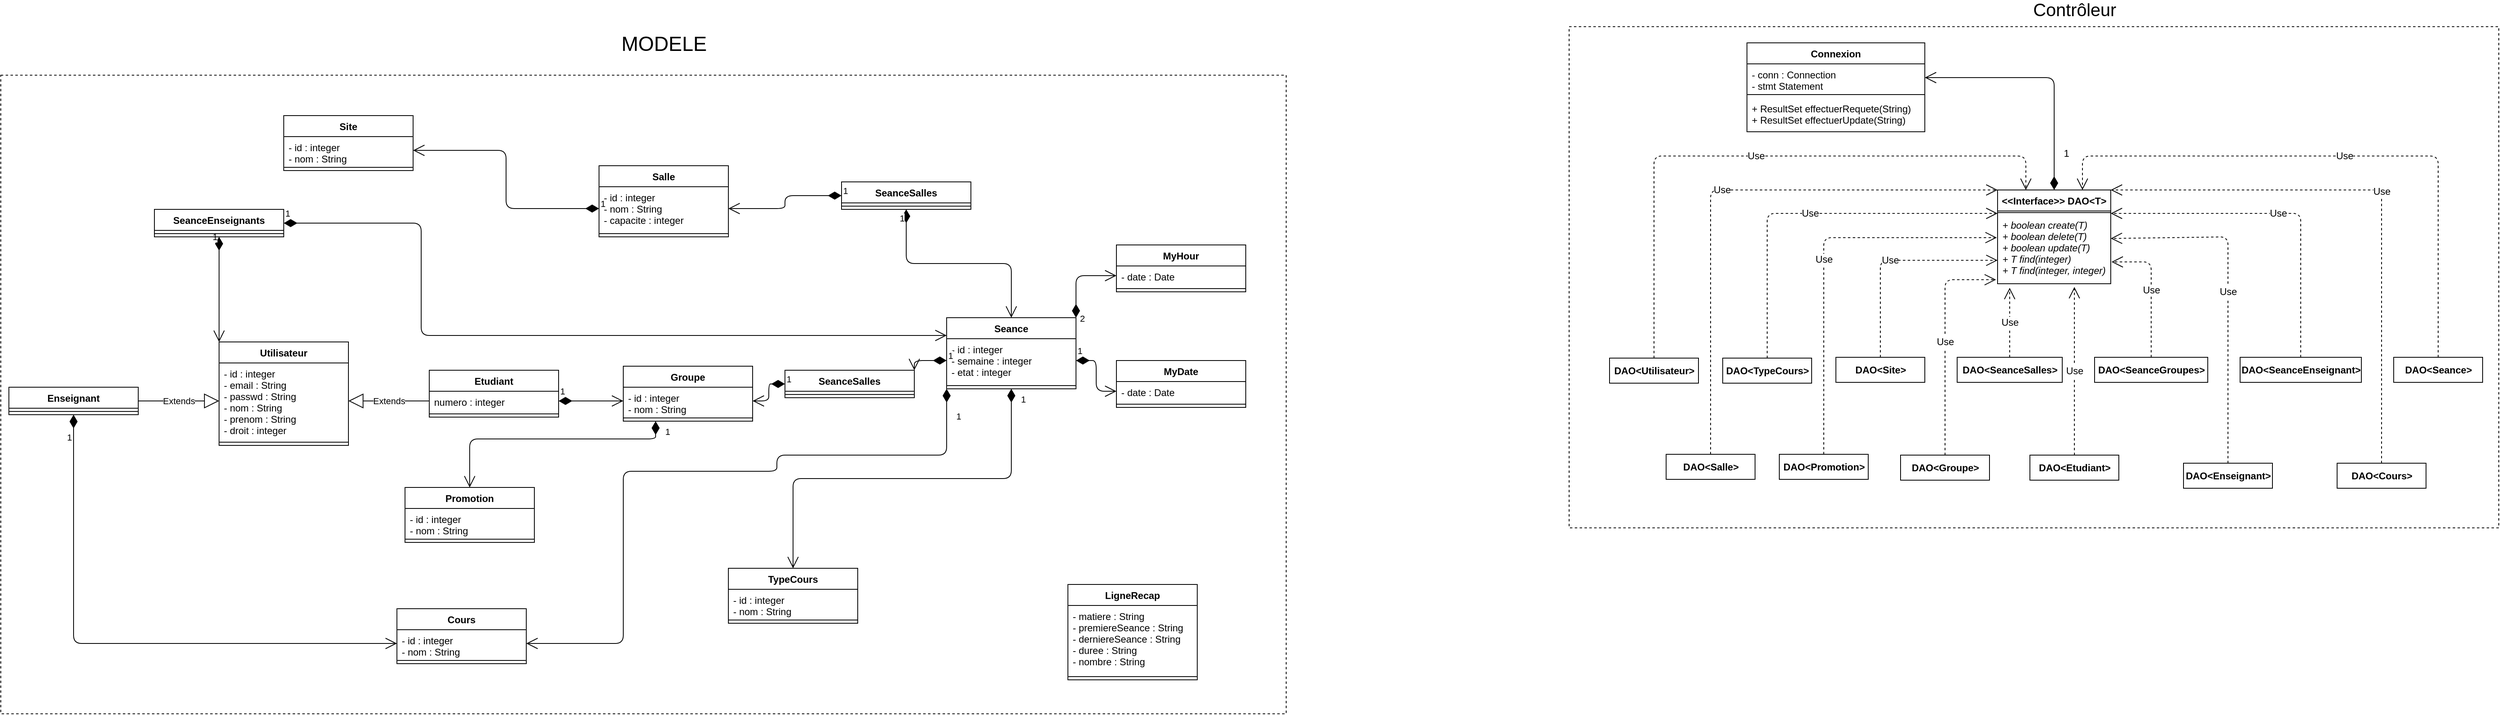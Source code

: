 <mxfile version="13.1.14" type="device"><diagram id="RpJhyTSU9bcfaauZDEeu" name="Page-1"><mxGraphModel dx="4740" dy="2553" grid="1" gridSize="10" guides="1" tooltips="1" connect="1" arrows="1" fold="1" page="1" pageScale="1" pageWidth="1000" pageHeight="600" math="0" shadow="0"><root><mxCell id="0"/><mxCell id="1" parent="0"/><mxCell id="CM2vhjapzlN3yuGXuKBy-116" value="" style="rounded=0;whiteSpace=wrap;html=1;fillColor=none;fontSize=12;dashed=1;" vertex="1" parent="1"><mxGeometry x="1960" y="40" width="1150" height="620" as="geometry"/></mxCell><mxCell id="CM2vhjapzlN3yuGXuKBy-67" value="" style="whiteSpace=wrap;html=1;dashed=1;fillColor=none;" vertex="1" parent="1"><mxGeometry x="20" y="100" width="1590" height="790" as="geometry"/></mxCell><mxCell id="CM2vhjapzlN3yuGXuKBy-10" value="1" style="endArrow=open;html=1;endSize=12;startArrow=diamondThin;startSize=14;startFill=1;edgeStyle=orthogonalEdgeStyle;align=left;verticalAlign=bottom;entryX=0;entryY=0.5;entryDx=0;entryDy=0;exitX=0.5;exitY=1;exitDx=0;exitDy=0;" edge="1" parent="1" source="CM2vhjapzlN3yuGXuKBy-6" target="CM2vhjapzlN3yuGXuKBy-2"><mxGeometry x="-0.892" y="-10" relative="1" as="geometry"><mxPoint x="370" y="310" as="sourcePoint"/><mxPoint x="190" y="370" as="targetPoint"/><Array as="points"><mxPoint x="110" y="803"/></Array><mxPoint as="offset"/></mxGeometry></mxCell><mxCell id="CM2vhjapzlN3yuGXuKBy-21" value="1" style="endArrow=open;html=1;endSize=12;startArrow=diamondThin;startSize=14;startFill=1;edgeStyle=orthogonalEdgeStyle;align=left;verticalAlign=bottom;exitX=0.25;exitY=1;exitDx=0;exitDy=0;entryX=0.5;entryY=0;entryDx=0;entryDy=0;" edge="1" parent="1" source="CM2vhjapzlN3yuGXuKBy-14" target="CM2vhjapzlN3yuGXuKBy-17"><mxGeometry x="-0.859" y="10" relative="1" as="geometry"><mxPoint x="740" y="330" as="sourcePoint"/><mxPoint x="650" y="330" as="targetPoint"/><Array as="points"><mxPoint x="830" y="550"/><mxPoint x="600" y="550"/></Array><mxPoint x="10" y="-10" as="offset"/></mxGeometry></mxCell><mxCell id="CM2vhjapzlN3yuGXuKBy-25" value="Extends" style="endArrow=block;endSize=16;endFill=0;html=1;exitX=1;exitY=0.5;exitDx=0;exitDy=0;entryX=0;entryY=0.5;entryDx=0;entryDy=0;" edge="1" parent="1" source="CM2vhjapzlN3yuGXuKBy-6" target="CM2vhjapzlN3yuGXuKBy-23"><mxGeometry width="160" relative="1" as="geometry"><mxPoint x="190" y="340" as="sourcePoint"/><mxPoint x="350" y="340" as="targetPoint"/><Array as="points"/></mxGeometry></mxCell><mxCell id="CM2vhjapzlN3yuGXuKBy-26" value="Extends" style="endArrow=block;endSize=16;endFill=0;html=1;entryX=1;entryY=0.5;entryDx=0;entryDy=0;exitX=0;exitY=0.5;exitDx=0;exitDy=0;" edge="1" parent="1" source="CM2vhjapzlN3yuGXuKBy-12" target="CM2vhjapzlN3yuGXuKBy-23"><mxGeometry width="160" relative="1" as="geometry"><mxPoint x="380" y="140" as="sourcePoint"/><mxPoint x="540" y="140" as="targetPoint"/><Array as="points"><mxPoint x="490" y="503"/></Array></mxGeometry></mxCell><mxCell id="CM2vhjapzlN3yuGXuKBy-36" value="1" style="endArrow=open;html=1;endSize=12;startArrow=diamondThin;startSize=14;startFill=1;edgeStyle=orthogonalEdgeStyle;align=left;verticalAlign=bottom;exitX=0;exitY=0.5;exitDx=0;exitDy=0;entryX=1;entryY=0.5;entryDx=0;entryDy=0;" edge="1" parent="1" source="CM2vhjapzlN3yuGXuKBy-34" target="CM2vhjapzlN3yuGXuKBy-31"><mxGeometry x="-1" y="3" relative="1" as="geometry"><mxPoint x="860" y="700" as="sourcePoint"/><mxPoint x="1020" y="700" as="targetPoint"/></mxGeometry></mxCell><mxCell id="CM2vhjapzlN3yuGXuKBy-22" value="Utilisateur" style="swimlane;fontStyle=1;align=center;verticalAlign=top;childLayout=stackLayout;horizontal=1;startSize=26;horizontalStack=0;resizeParent=1;resizeParentMax=0;resizeLast=0;collapsible=1;marginBottom=0;" vertex="1" parent="1"><mxGeometry x="290" y="430" width="160" height="128" as="geometry"/></mxCell><mxCell id="CM2vhjapzlN3yuGXuKBy-23" value="- id : integer&#10;- email : String&#10;- passwd : String&#10;- nom : String&#10;- prenom : String&#10;- droit : integer" style="text;strokeColor=none;fillColor=none;align=left;verticalAlign=top;spacingLeft=4;spacingRight=4;overflow=hidden;rotatable=0;points=[[0,0.5],[1,0.5]];portConstraint=eastwest;" vertex="1" parent="CM2vhjapzlN3yuGXuKBy-22"><mxGeometry y="26" width="160" height="94" as="geometry"/></mxCell><mxCell id="CM2vhjapzlN3yuGXuKBy-24" value="" style="line;strokeWidth=1;fillColor=none;align=left;verticalAlign=middle;spacingTop=-1;spacingLeft=3;spacingRight=3;rotatable=0;labelPosition=right;points=[];portConstraint=eastwest;" vertex="1" parent="CM2vhjapzlN3yuGXuKBy-22"><mxGeometry y="120" width="160" height="8" as="geometry"/></mxCell><mxCell id="CM2vhjapzlN3yuGXuKBy-11" value="Etudiant" style="swimlane;fontStyle=1;align=center;verticalAlign=top;childLayout=stackLayout;horizontal=1;startSize=26;horizontalStack=0;resizeParent=1;resizeParentMax=0;resizeLast=0;collapsible=1;marginBottom=0;" vertex="1" parent="1"><mxGeometry x="550" y="465" width="160" height="58" as="geometry"/></mxCell><mxCell id="CM2vhjapzlN3yuGXuKBy-12" value="numero : integer" style="text;strokeColor=none;fillColor=none;align=left;verticalAlign=top;spacingLeft=4;spacingRight=4;overflow=hidden;rotatable=0;points=[[0,0.5],[1,0.5]];portConstraint=eastwest;" vertex="1" parent="CM2vhjapzlN3yuGXuKBy-11"><mxGeometry y="26" width="160" height="24" as="geometry"/></mxCell><mxCell id="CM2vhjapzlN3yuGXuKBy-13" value="" style="line;strokeWidth=1;fillColor=none;align=left;verticalAlign=middle;spacingTop=-1;spacingLeft=3;spacingRight=3;rotatable=0;labelPosition=right;points=[];portConstraint=eastwest;" vertex="1" parent="CM2vhjapzlN3yuGXuKBy-11"><mxGeometry y="50" width="160" height="8" as="geometry"/></mxCell><mxCell id="CM2vhjapzlN3yuGXuKBy-6" value="Enseignant" style="swimlane;fontStyle=1;align=center;verticalAlign=top;childLayout=stackLayout;horizontal=1;startSize=26;horizontalStack=0;resizeParent=1;resizeParentMax=0;resizeLast=0;collapsible=1;marginBottom=0;" vertex="1" parent="1"><mxGeometry x="30" y="486" width="160" height="34" as="geometry"/></mxCell><mxCell id="CM2vhjapzlN3yuGXuKBy-8" value="" style="line;strokeWidth=1;fillColor=none;align=left;verticalAlign=middle;spacingTop=-1;spacingLeft=3;spacingRight=3;rotatable=0;labelPosition=right;points=[];portConstraint=eastwest;" vertex="1" parent="CM2vhjapzlN3yuGXuKBy-6"><mxGeometry y="26" width="160" height="8" as="geometry"/></mxCell><mxCell id="CM2vhjapzlN3yuGXuKBy-14" value="Groupe" style="swimlane;fontStyle=1;align=center;verticalAlign=top;childLayout=stackLayout;horizontal=1;startSize=26;horizontalStack=0;resizeParent=1;resizeParentMax=0;resizeLast=0;collapsible=1;marginBottom=0;" vertex="1" parent="1"><mxGeometry x="790" y="460" width="160" height="68" as="geometry"/></mxCell><mxCell id="CM2vhjapzlN3yuGXuKBy-15" value="- id : integer&#10;- nom : String" style="text;strokeColor=none;fillColor=none;align=left;verticalAlign=top;spacingLeft=4;spacingRight=4;overflow=hidden;rotatable=0;points=[[0,0.5],[1,0.5]];portConstraint=eastwest;" vertex="1" parent="CM2vhjapzlN3yuGXuKBy-14"><mxGeometry y="26" width="160" height="34" as="geometry"/></mxCell><mxCell id="CM2vhjapzlN3yuGXuKBy-16" value="" style="line;strokeWidth=1;fillColor=none;align=left;verticalAlign=middle;spacingTop=-1;spacingLeft=3;spacingRight=3;rotatable=0;labelPosition=right;points=[];portConstraint=eastwest;" vertex="1" parent="CM2vhjapzlN3yuGXuKBy-14"><mxGeometry y="60" width="160" height="8" as="geometry"/></mxCell><mxCell id="CM2vhjapzlN3yuGXuKBy-17" value="Promotion" style="swimlane;fontStyle=1;align=center;verticalAlign=top;childLayout=stackLayout;horizontal=1;startSize=26;horizontalStack=0;resizeParent=1;resizeParentMax=0;resizeLast=0;collapsible=1;marginBottom=0;" vertex="1" parent="1"><mxGeometry x="520" y="610" width="160" height="68" as="geometry"/></mxCell><mxCell id="CM2vhjapzlN3yuGXuKBy-18" value="- id : integer&#10;- nom : String" style="text;strokeColor=none;fillColor=none;align=left;verticalAlign=top;spacingLeft=4;spacingRight=4;overflow=hidden;rotatable=0;points=[[0,0.5],[1,0.5]];portConstraint=eastwest;" vertex="1" parent="CM2vhjapzlN3yuGXuKBy-17"><mxGeometry y="26" width="160" height="34" as="geometry"/></mxCell><mxCell id="CM2vhjapzlN3yuGXuKBy-19" value="" style="line;strokeWidth=1;fillColor=none;align=left;verticalAlign=middle;spacingTop=-1;spacingLeft=3;spacingRight=3;rotatable=0;labelPosition=right;points=[];portConstraint=eastwest;" vertex="1" parent="CM2vhjapzlN3yuGXuKBy-17"><mxGeometry y="60" width="160" height="8" as="geometry"/></mxCell><mxCell id="CM2vhjapzlN3yuGXuKBy-33" value="Salle" style="swimlane;fontStyle=1;align=center;verticalAlign=top;childLayout=stackLayout;horizontal=1;startSize=26;horizontalStack=0;resizeParent=1;resizeParentMax=0;resizeLast=0;collapsible=1;marginBottom=0;" vertex="1" parent="1"><mxGeometry x="760" y="212" width="160" height="88" as="geometry"/></mxCell><mxCell id="CM2vhjapzlN3yuGXuKBy-34" value="- id : integer&#10;- nom : String&#10;- capacite : integer" style="text;strokeColor=none;fillColor=none;align=left;verticalAlign=top;spacingLeft=4;spacingRight=4;overflow=hidden;rotatable=0;points=[[0,0.5],[1,0.5]];portConstraint=eastwest;" vertex="1" parent="CM2vhjapzlN3yuGXuKBy-33"><mxGeometry y="26" width="160" height="54" as="geometry"/></mxCell><mxCell id="CM2vhjapzlN3yuGXuKBy-35" value="" style="line;strokeWidth=1;fillColor=none;align=left;verticalAlign=middle;spacingTop=-1;spacingLeft=3;spacingRight=3;rotatable=0;labelPosition=right;points=[];portConstraint=eastwest;" vertex="1" parent="CM2vhjapzlN3yuGXuKBy-33"><mxGeometry y="80" width="160" height="8" as="geometry"/></mxCell><mxCell id="CM2vhjapzlN3yuGXuKBy-30" value="Site" style="swimlane;fontStyle=1;align=center;verticalAlign=top;childLayout=stackLayout;horizontal=1;startSize=26;horizontalStack=0;resizeParent=1;resizeParentMax=0;resizeLast=0;collapsible=1;marginBottom=0;" vertex="1" parent="1"><mxGeometry x="370" y="150" width="160" height="68" as="geometry"/></mxCell><mxCell id="CM2vhjapzlN3yuGXuKBy-31" value="- id : integer&#10;- nom : String" style="text;strokeColor=none;fillColor=none;align=left;verticalAlign=top;spacingLeft=4;spacingRight=4;overflow=hidden;rotatable=0;points=[[0,0.5],[1,0.5]];portConstraint=eastwest;" vertex="1" parent="CM2vhjapzlN3yuGXuKBy-30"><mxGeometry y="26" width="160" height="34" as="geometry"/></mxCell><mxCell id="CM2vhjapzlN3yuGXuKBy-32" value="" style="line;strokeWidth=1;fillColor=none;align=left;verticalAlign=middle;spacingTop=-1;spacingLeft=3;spacingRight=3;rotatable=0;labelPosition=right;points=[];portConstraint=eastwest;" vertex="1" parent="CM2vhjapzlN3yuGXuKBy-30"><mxGeometry y="60" width="160" height="8" as="geometry"/></mxCell><mxCell id="CM2vhjapzlN3yuGXuKBy-27" value="TypeCours" style="swimlane;fontStyle=1;align=center;verticalAlign=top;childLayout=stackLayout;horizontal=1;startSize=26;horizontalStack=0;resizeParent=1;resizeParentMax=0;resizeLast=0;collapsible=1;marginBottom=0;" vertex="1" parent="1"><mxGeometry x="920" y="710" width="160" height="68" as="geometry"/></mxCell><mxCell id="CM2vhjapzlN3yuGXuKBy-28" value="- id : integer&#10;- nom : String" style="text;strokeColor=none;fillColor=none;align=left;verticalAlign=top;spacingLeft=4;spacingRight=4;overflow=hidden;rotatable=0;points=[[0,0.5],[1,0.5]];portConstraint=eastwest;" vertex="1" parent="CM2vhjapzlN3yuGXuKBy-27"><mxGeometry y="26" width="160" height="34" as="geometry"/></mxCell><mxCell id="CM2vhjapzlN3yuGXuKBy-29" value="" style="line;strokeWidth=1;fillColor=none;align=left;verticalAlign=middle;spacingTop=-1;spacingLeft=3;spacingRight=3;rotatable=0;labelPosition=right;points=[];portConstraint=eastwest;" vertex="1" parent="CM2vhjapzlN3yuGXuKBy-27"><mxGeometry y="60" width="160" height="8" as="geometry"/></mxCell><mxCell id="CM2vhjapzlN3yuGXuKBy-39" value="1" style="endArrow=open;html=1;endSize=12;startArrow=diamondThin;startSize=14;startFill=1;edgeStyle=orthogonalEdgeStyle;align=left;verticalAlign=bottom;exitX=0.5;exitY=1;exitDx=0;exitDy=0;entryX=0;entryY=0;entryDx=0;entryDy=0;" edge="1" parent="1" source="CM2vhjapzlN3yuGXuKBy-37" target="CM2vhjapzlN3yuGXuKBy-22"><mxGeometry x="-0.846" y="-10" relative="1" as="geometry"><mxPoint x="310" y="340" as="sourcePoint"/><mxPoint x="150" y="340" as="targetPoint"/><mxPoint y="-1" as="offset"/></mxGeometry></mxCell><mxCell id="CM2vhjapzlN3yuGXuKBy-37" value="SeanceEnseignants" style="swimlane;fontStyle=1;align=center;verticalAlign=top;childLayout=stackLayout;horizontal=1;startSize=26;horizontalStack=0;resizeParent=1;resizeParentMax=0;resizeLast=0;collapsible=1;marginBottom=0;" vertex="1" parent="1"><mxGeometry x="210" y="266" width="160" height="34" as="geometry"/></mxCell><mxCell id="CM2vhjapzlN3yuGXuKBy-38" value="" style="line;strokeWidth=1;fillColor=none;align=left;verticalAlign=middle;spacingTop=-1;spacingLeft=3;spacingRight=3;rotatable=0;labelPosition=right;points=[];portConstraint=eastwest;" vertex="1" parent="CM2vhjapzlN3yuGXuKBy-37"><mxGeometry y="26" width="160" height="8" as="geometry"/></mxCell><mxCell id="CM2vhjapzlN3yuGXuKBy-43" value="1" style="endArrow=open;html=1;endSize=12;startArrow=diamondThin;startSize=14;startFill=1;edgeStyle=orthogonalEdgeStyle;align=left;verticalAlign=bottom;exitX=0.5;exitY=1;exitDx=0;exitDy=0;entryX=0.5;entryY=0;entryDx=0;entryDy=0;" edge="1" parent="1" source="CM2vhjapzlN3yuGXuKBy-40" target="CM2vhjapzlN3yuGXuKBy-27"><mxGeometry x="-0.911" y="10" relative="1" as="geometry"><mxPoint x="1280" y="620" as="sourcePoint"/><mxPoint x="1120" y="620" as="targetPoint"/><mxPoint as="offset"/></mxGeometry></mxCell><mxCell id="CM2vhjapzlN3yuGXuKBy-1" value="Cours" style="swimlane;fontStyle=1;align=center;verticalAlign=top;childLayout=stackLayout;horizontal=1;startSize=26;horizontalStack=0;resizeParent=1;resizeParentMax=0;resizeLast=0;collapsible=1;marginBottom=0;" vertex="1" parent="1"><mxGeometry x="510" y="760" width="160" height="68" as="geometry"/></mxCell><mxCell id="CM2vhjapzlN3yuGXuKBy-2" value="- id : integer&#10;- nom : String" style="text;strokeColor=none;fillColor=none;align=left;verticalAlign=top;spacingLeft=4;spacingRight=4;overflow=hidden;rotatable=0;points=[[0,0.5],[1,0.5]];portConstraint=eastwest;" vertex="1" parent="CM2vhjapzlN3yuGXuKBy-1"><mxGeometry y="26" width="160" height="34" as="geometry"/></mxCell><mxCell id="CM2vhjapzlN3yuGXuKBy-3" value="" style="line;strokeWidth=1;fillColor=none;align=left;verticalAlign=middle;spacingTop=-1;spacingLeft=3;spacingRight=3;rotatable=0;labelPosition=right;points=[];portConstraint=eastwest;" vertex="1" parent="CM2vhjapzlN3yuGXuKBy-1"><mxGeometry y="60" width="160" height="8" as="geometry"/></mxCell><mxCell id="CM2vhjapzlN3yuGXuKBy-44" value="1" style="endArrow=open;html=1;endSize=12;startArrow=diamondThin;startSize=14;startFill=1;edgeStyle=orthogonalEdgeStyle;align=left;verticalAlign=bottom;entryX=1;entryY=0.5;entryDx=0;entryDy=0;exitX=0;exitY=1;exitDx=0;exitDy=0;" edge="1" parent="1" source="CM2vhjapzlN3yuGXuKBy-40" target="CM2vhjapzlN3yuGXuKBy-2"><mxGeometry x="-0.898" y="10" relative="1" as="geometry"><mxPoint x="670" y="720" as="sourcePoint"/><mxPoint x="830" y="720" as="targetPoint"/><Array as="points"><mxPoint x="1190" y="570"/><mxPoint x="980" y="570"/><mxPoint x="980" y="590"/><mxPoint x="790" y="590"/><mxPoint x="790" y="803"/></Array><mxPoint as="offset"/></mxGeometry></mxCell><mxCell id="CM2vhjapzlN3yuGXuKBy-45" value="1" style="endArrow=open;html=1;endSize=12;startArrow=diamondThin;startSize=14;startFill=1;edgeStyle=orthogonalEdgeStyle;align=left;verticalAlign=bottom;entryX=0;entryY=0.25;entryDx=0;entryDy=0;exitX=1;exitY=0.5;exitDx=0;exitDy=0;" edge="1" parent="1" source="CM2vhjapzlN3yuGXuKBy-37" target="CM2vhjapzlN3yuGXuKBy-40"><mxGeometry x="-1" y="3" relative="1" as="geometry"><mxPoint x="800" y="390" as="sourcePoint"/><mxPoint x="640" y="390" as="targetPoint"/><Array as="points"><mxPoint x="540" y="283"/><mxPoint x="540" y="422"/></Array></mxGeometry></mxCell><mxCell id="CM2vhjapzlN3yuGXuKBy-40" value="Seance" style="swimlane;fontStyle=1;align=center;verticalAlign=top;childLayout=stackLayout;horizontal=1;startSize=26;horizontalStack=0;resizeParent=1;resizeParentMax=0;resizeLast=0;collapsible=1;marginBottom=0;" vertex="1" parent="1"><mxGeometry x="1190" y="400" width="160" height="88" as="geometry"/></mxCell><mxCell id="CM2vhjapzlN3yuGXuKBy-41" value="- id : integer&#10;- semaine : integer&#10;- etat : integer" style="text;strokeColor=none;fillColor=none;align=left;verticalAlign=top;spacingLeft=4;spacingRight=4;overflow=hidden;rotatable=0;points=[[0,0.5],[1,0.5]];portConstraint=eastwest;" vertex="1" parent="CM2vhjapzlN3yuGXuKBy-40"><mxGeometry y="26" width="160" height="54" as="geometry"/></mxCell><mxCell id="CM2vhjapzlN3yuGXuKBy-42" value="" style="line;strokeWidth=1;fillColor=none;align=left;verticalAlign=middle;spacingTop=-1;spacingLeft=3;spacingRight=3;rotatable=0;labelPosition=right;points=[];portConstraint=eastwest;" vertex="1" parent="CM2vhjapzlN3yuGXuKBy-40"><mxGeometry y="80" width="160" height="8" as="geometry"/></mxCell><mxCell id="CM2vhjapzlN3yuGXuKBy-46" value="SeanceSalles" style="swimlane;fontStyle=1;align=center;verticalAlign=top;childLayout=stackLayout;horizontal=1;startSize=26;horizontalStack=0;resizeParent=1;resizeParentMax=0;resizeLast=0;collapsible=1;marginBottom=0;" vertex="1" parent="1"><mxGeometry x="1060" y="232" width="160" height="34" as="geometry"/></mxCell><mxCell id="CM2vhjapzlN3yuGXuKBy-47" value="" style="line;strokeWidth=1;fillColor=none;align=left;verticalAlign=middle;spacingTop=-1;spacingLeft=3;spacingRight=3;rotatable=0;labelPosition=right;points=[];portConstraint=eastwest;" vertex="1" parent="CM2vhjapzlN3yuGXuKBy-46"><mxGeometry y="26" width="160" height="8" as="geometry"/></mxCell><mxCell id="CM2vhjapzlN3yuGXuKBy-48" value="SeanceSalles" style="swimlane;fontStyle=1;align=center;verticalAlign=top;childLayout=stackLayout;horizontal=1;startSize=26;horizontalStack=0;resizeParent=1;resizeParentMax=0;resizeLast=0;collapsible=1;marginBottom=0;" vertex="1" parent="1"><mxGeometry x="990" y="465" width="160" height="34" as="geometry"/></mxCell><mxCell id="CM2vhjapzlN3yuGXuKBy-49" value="" style="line;strokeWidth=1;fillColor=none;align=left;verticalAlign=middle;spacingTop=-1;spacingLeft=3;spacingRight=3;rotatable=0;labelPosition=right;points=[];portConstraint=eastwest;" vertex="1" parent="CM2vhjapzlN3yuGXuKBy-48"><mxGeometry y="26" width="160" height="8" as="geometry"/></mxCell><mxCell id="CM2vhjapzlN3yuGXuKBy-50" value="1" style="endArrow=open;html=1;endSize=12;startArrow=diamondThin;startSize=14;startFill=1;edgeStyle=orthogonalEdgeStyle;align=left;verticalAlign=bottom;exitX=0;exitY=0.5;exitDx=0;exitDy=0;entryX=1;entryY=0.5;entryDx=0;entryDy=0;" edge="1" parent="1" source="CM2vhjapzlN3yuGXuKBy-48" target="CM2vhjapzlN3yuGXuKBy-15"><mxGeometry x="-1" y="3" relative="1" as="geometry"><mxPoint x="1390" y="650" as="sourcePoint"/><mxPoint x="1230" y="650" as="targetPoint"/></mxGeometry></mxCell><mxCell id="CM2vhjapzlN3yuGXuKBy-51" value="1" style="endArrow=open;html=1;endSize=12;startArrow=diamondThin;startSize=14;startFill=1;edgeStyle=orthogonalEdgeStyle;align=left;verticalAlign=bottom;exitX=0.5;exitY=1;exitDx=0;exitDy=0;entryX=0.5;entryY=0;entryDx=0;entryDy=0;" edge="1" parent="1" source="CM2vhjapzlN3yuGXuKBy-46" target="CM2vhjapzlN3yuGXuKBy-40"><mxGeometry x="-0.849" y="-10" relative="1" as="geometry"><mxPoint x="1480" y="310" as="sourcePoint"/><mxPoint x="1320" y="310" as="targetPoint"/><mxPoint as="offset"/></mxGeometry></mxCell><mxCell id="CM2vhjapzlN3yuGXuKBy-53" value="1" style="endArrow=open;html=1;endSize=12;startArrow=diamondThin;startSize=14;startFill=1;edgeStyle=orthogonalEdgeStyle;align=left;verticalAlign=bottom;exitX=0;exitY=0.5;exitDx=0;exitDy=0;entryX=1;entryY=0.5;entryDx=0;entryDy=0;" edge="1" parent="1" source="CM2vhjapzlN3yuGXuKBy-46" target="CM2vhjapzlN3yuGXuKBy-34"><mxGeometry x="-1" y="3" relative="1" as="geometry"><mxPoint x="1180" y="160" as="sourcePoint"/><mxPoint x="1020" y="160" as="targetPoint"/></mxGeometry></mxCell><mxCell id="CM2vhjapzlN3yuGXuKBy-20" value="1" style="endArrow=open;html=1;endSize=12;startArrow=diamondThin;startSize=14;startFill=1;edgeStyle=orthogonalEdgeStyle;align=left;verticalAlign=bottom;entryX=0;entryY=0.5;entryDx=0;entryDy=0;exitX=1;exitY=0.5;exitDx=0;exitDy=0;" edge="1" parent="1" source="CM2vhjapzlN3yuGXuKBy-12" target="CM2vhjapzlN3yuGXuKBy-15"><mxGeometry x="-1" y="3" relative="1" as="geometry"><mxPoint x="430" y="310" as="sourcePoint"/><mxPoint x="740" y="430" as="targetPoint"/></mxGeometry></mxCell><mxCell id="CM2vhjapzlN3yuGXuKBy-55" value="1" style="endArrow=open;html=1;endSize=12;startArrow=diamondThin;startSize=14;startFill=1;edgeStyle=orthogonalEdgeStyle;align=left;verticalAlign=bottom;exitX=0;exitY=0.5;exitDx=0;exitDy=0;entryX=1;entryY=0;entryDx=0;entryDy=0;" edge="1" parent="1" source="CM2vhjapzlN3yuGXuKBy-41" target="CM2vhjapzlN3yuGXuKBy-48"><mxGeometry x="-1" y="3" relative="1" as="geometry"><mxPoint x="1250" y="640" as="sourcePoint"/><mxPoint x="1410" y="640" as="targetPoint"/></mxGeometry></mxCell><mxCell id="CM2vhjapzlN3yuGXuKBy-59" value="2" style="endArrow=open;html=1;endSize=12;startArrow=diamondThin;startSize=14;startFill=1;edgeStyle=orthogonalEdgeStyle;align=left;verticalAlign=bottom;exitX=1;exitY=0;exitDx=0;exitDy=0;entryX=0;entryY=0.5;entryDx=0;entryDy=0;" edge="1" parent="1" source="CM2vhjapzlN3yuGXuKBy-40" target="CM2vhjapzlN3yuGXuKBy-57"><mxGeometry x="0.07" y="-62" relative="1" as="geometry"><mxPoint x="1450" y="460" as="sourcePoint"/><mxPoint x="1610" y="460" as="targetPoint"/><mxPoint as="offset"/></mxGeometry></mxCell><mxCell id="CM2vhjapzlN3yuGXuKBy-56" value="MyHour" style="swimlane;fontStyle=1;align=center;verticalAlign=top;childLayout=stackLayout;horizontal=1;startSize=26;horizontalStack=0;resizeParent=1;resizeParentMax=0;resizeLast=0;collapsible=1;marginBottom=0;" vertex="1" parent="1"><mxGeometry x="1400" y="310" width="160" height="58" as="geometry"/></mxCell><mxCell id="CM2vhjapzlN3yuGXuKBy-57" value="- date : Date" style="text;strokeColor=none;fillColor=none;align=left;verticalAlign=top;spacingLeft=4;spacingRight=4;overflow=hidden;rotatable=0;points=[[0,0.5],[1,0.5]];portConstraint=eastwest;" vertex="1" parent="CM2vhjapzlN3yuGXuKBy-56"><mxGeometry y="26" width="160" height="24" as="geometry"/></mxCell><mxCell id="CM2vhjapzlN3yuGXuKBy-58" value="" style="line;strokeWidth=1;fillColor=none;align=left;verticalAlign=middle;spacingTop=-1;spacingLeft=3;spacingRight=3;rotatable=0;labelPosition=right;points=[];portConstraint=eastwest;" vertex="1" parent="CM2vhjapzlN3yuGXuKBy-56"><mxGeometry y="50" width="160" height="8" as="geometry"/></mxCell><mxCell id="CM2vhjapzlN3yuGXuKBy-60" value="MyDate" style="swimlane;fontStyle=1;align=center;verticalAlign=top;childLayout=stackLayout;horizontal=1;startSize=26;horizontalStack=0;resizeParent=1;resizeParentMax=0;resizeLast=0;collapsible=1;marginBottom=0;" vertex="1" parent="1"><mxGeometry x="1400" y="453" width="160" height="58" as="geometry"/></mxCell><mxCell id="CM2vhjapzlN3yuGXuKBy-61" value="- date : Date" style="text;strokeColor=none;fillColor=none;align=left;verticalAlign=top;spacingLeft=4;spacingRight=4;overflow=hidden;rotatable=0;points=[[0,0.5],[1,0.5]];portConstraint=eastwest;" vertex="1" parent="CM2vhjapzlN3yuGXuKBy-60"><mxGeometry y="26" width="160" height="24" as="geometry"/></mxCell><mxCell id="CM2vhjapzlN3yuGXuKBy-62" value="" style="line;strokeWidth=1;fillColor=none;align=left;verticalAlign=middle;spacingTop=-1;spacingLeft=3;spacingRight=3;rotatable=0;labelPosition=right;points=[];portConstraint=eastwest;" vertex="1" parent="CM2vhjapzlN3yuGXuKBy-60"><mxGeometry y="50" width="160" height="8" as="geometry"/></mxCell><mxCell id="CM2vhjapzlN3yuGXuKBy-63" value="1" style="endArrow=open;html=1;endSize=12;startArrow=diamondThin;startSize=14;startFill=1;edgeStyle=orthogonalEdgeStyle;align=left;verticalAlign=bottom;exitX=1;exitY=0.5;exitDx=0;exitDy=0;entryX=0;entryY=0.5;entryDx=0;entryDy=0;" edge="1" parent="1" source="CM2vhjapzlN3yuGXuKBy-41" target="CM2vhjapzlN3yuGXuKBy-61"><mxGeometry x="-1" y="3" relative="1" as="geometry"><mxPoint x="1390" y="620" as="sourcePoint"/><mxPoint x="1550" y="620" as="targetPoint"/></mxGeometry></mxCell><mxCell id="CM2vhjapzlN3yuGXuKBy-64" value="LigneRecap" style="swimlane;fontStyle=1;align=center;verticalAlign=top;childLayout=stackLayout;horizontal=1;startSize=26;horizontalStack=0;resizeParent=1;resizeParentMax=0;resizeLast=0;collapsible=1;marginBottom=0;" vertex="1" parent="1"><mxGeometry x="1340" y="730" width="160" height="118" as="geometry"/></mxCell><mxCell id="CM2vhjapzlN3yuGXuKBy-65" value="- matiere : String&#10;- premiereSeance : String&#10;- derniereSeance : String&#10;- duree : String&#10;- nombre : String" style="text;strokeColor=none;fillColor=none;align=left;verticalAlign=top;spacingLeft=4;spacingRight=4;overflow=hidden;rotatable=0;points=[[0,0.5],[1,0.5]];portConstraint=eastwest;" vertex="1" parent="CM2vhjapzlN3yuGXuKBy-64"><mxGeometry y="26" width="160" height="84" as="geometry"/></mxCell><mxCell id="CM2vhjapzlN3yuGXuKBy-66" value="" style="line;strokeWidth=1;fillColor=none;align=left;verticalAlign=middle;spacingTop=-1;spacingLeft=3;spacingRight=3;rotatable=0;labelPosition=right;points=[];portConstraint=eastwest;" vertex="1" parent="CM2vhjapzlN3yuGXuKBy-64"><mxGeometry y="110" width="160" height="8" as="geometry"/></mxCell><mxCell id="CM2vhjapzlN3yuGXuKBy-68" value="MODELE" style="text;html=1;resizable=0;autosize=1;align=center;verticalAlign=middle;points=[];fillColor=none;strokeColor=none;rounded=0;dashed=1;fontSize=25;" vertex="1" parent="1"><mxGeometry x="780" y="40" width="120" height="40" as="geometry"/></mxCell><mxCell id="CM2vhjapzlN3yuGXuKBy-82" value="1" style="endArrow=open;html=1;endSize=12;startArrow=diamondThin;startSize=14;startFill=1;edgeStyle=orthogonalEdgeStyle;align=left;verticalAlign=bottom;fontSize=12;entryX=1;entryY=0.5;entryDx=0;entryDy=0;exitX=0.5;exitY=0;exitDx=0;exitDy=0;" edge="1" parent="1" source="CM2vhjapzlN3yuGXuKBy-69" target="CM2vhjapzlN3yuGXuKBy-79"><mxGeometry x="-0.76" y="-10" relative="1" as="geometry"><mxPoint x="2260" y="100" as="sourcePoint"/><mxPoint x="2420" y="100" as="targetPoint"/><mxPoint as="offset"/></mxGeometry></mxCell><mxCell id="CM2vhjapzlN3yuGXuKBy-86" value="DAO&amp;lt;Utilisateur&amp;gt;" style="html=1;fillColor=none;fontSize=12;fontStyle=1" vertex="1" parent="1"><mxGeometry x="2010" y="450" width="110" height="31" as="geometry"/></mxCell><mxCell id="CM2vhjapzlN3yuGXuKBy-87" value="DAO&amp;lt;Groupe&amp;gt;" style="html=1;fillColor=none;fontSize=12;fontStyle=1" vertex="1" parent="1"><mxGeometry x="2370" y="570" width="110" height="31" as="geometry"/></mxCell><mxCell id="CM2vhjapzlN3yuGXuKBy-88" value="DAO&amp;lt;Promotion&amp;gt;" style="html=1;fillColor=none;fontSize=12;fontStyle=1" vertex="1" parent="1"><mxGeometry x="2220" y="569" width="110" height="31" as="geometry"/></mxCell><mxCell id="CM2vhjapzlN3yuGXuKBy-89" value="DAO&amp;lt;Seance&amp;gt;" style="html=1;fillColor=none;fontSize=12;fontStyle=1" vertex="1" parent="1"><mxGeometry x="2980" y="449" width="110" height="31" as="geometry"/></mxCell><mxCell id="CM2vhjapzlN3yuGXuKBy-90" value="DAO&amp;lt;Salle&amp;gt;" style="html=1;fillColor=none;fontSize=12;fontStyle=1" vertex="1" parent="1"><mxGeometry x="2080" y="569" width="110" height="31" as="geometry"/></mxCell><mxCell id="CM2vhjapzlN3yuGXuKBy-91" value="DAO&amp;lt;SeanceEnseignant&amp;gt;" style="html=1;fillColor=none;fontSize=12;fontStyle=1" vertex="1" parent="1"><mxGeometry x="2790" y="449" width="150" height="31" as="geometry"/></mxCell><mxCell id="CM2vhjapzlN3yuGXuKBy-92" value="DAO&amp;lt;SeanceGroupes&amp;gt;" style="html=1;fillColor=none;fontSize=12;fontStyle=1" vertex="1" parent="1"><mxGeometry x="2610" y="449" width="140" height="31" as="geometry"/></mxCell><mxCell id="CM2vhjapzlN3yuGXuKBy-93" value="DAO&amp;lt;SeanceSalles&amp;gt;" style="html=1;fillColor=none;fontSize=12;fontStyle=1" vertex="1" parent="1"><mxGeometry x="2440" y="449" width="130" height="31" as="geometry"/></mxCell><mxCell id="CM2vhjapzlN3yuGXuKBy-94" value="DAO&amp;lt;Site&amp;gt;" style="html=1;fillColor=none;fontSize=12;fontStyle=1" vertex="1" parent="1"><mxGeometry x="2290" y="449" width="110" height="31" as="geometry"/></mxCell><mxCell id="CM2vhjapzlN3yuGXuKBy-95" value="DAO&amp;lt;TypeCours&amp;gt;" style="html=1;fillColor=none;fontSize=12;fontStyle=1" vertex="1" parent="1"><mxGeometry x="2150" y="450" width="110" height="31" as="geometry"/></mxCell><mxCell id="CM2vhjapzlN3yuGXuKBy-78" value="Connexion" style="swimlane;fontStyle=1;align=center;verticalAlign=top;childLayout=stackLayout;horizontal=1;startSize=26;horizontalStack=0;resizeParent=1;resizeParentMax=0;resizeLast=0;collapsible=1;marginBottom=0;fillColor=none;fontSize=12;" vertex="1" parent="1"><mxGeometry x="2180" y="60" width="220" height="110" as="geometry"/></mxCell><mxCell id="CM2vhjapzlN3yuGXuKBy-79" value="- conn : Connection&#10;- stmt Statement" style="text;strokeColor=none;fillColor=none;align=left;verticalAlign=top;spacingLeft=4;spacingRight=4;overflow=hidden;rotatable=0;points=[[0,0.5],[1,0.5]];portConstraint=eastwest;" vertex="1" parent="CM2vhjapzlN3yuGXuKBy-78"><mxGeometry y="26" width="220" height="34" as="geometry"/></mxCell><mxCell id="CM2vhjapzlN3yuGXuKBy-80" value="" style="line;strokeWidth=1;fillColor=none;align=left;verticalAlign=middle;spacingTop=-1;spacingLeft=3;spacingRight=3;rotatable=0;labelPosition=right;points=[];portConstraint=eastwest;" vertex="1" parent="CM2vhjapzlN3yuGXuKBy-78"><mxGeometry y="60" width="220" height="8" as="geometry"/></mxCell><mxCell id="CM2vhjapzlN3yuGXuKBy-81" value="+ ResultSet effectuerRequete(String)&#10;+ ResultSet effectuerUpdate(String)" style="text;strokeColor=none;fillColor=none;align=left;verticalAlign=top;spacingLeft=4;spacingRight=4;overflow=hidden;rotatable=0;points=[[0,0.5],[1,0.5]];portConstraint=eastwest;" vertex="1" parent="CM2vhjapzlN3yuGXuKBy-78"><mxGeometry y="68" width="220" height="42" as="geometry"/></mxCell><mxCell id="CM2vhjapzlN3yuGXuKBy-97" value="DAO&amp;lt;Etudiant&amp;gt;" style="html=1;fillColor=none;fontSize=12;fontStyle=1" vertex="1" parent="1"><mxGeometry x="2530" y="570" width="110" height="31" as="geometry"/></mxCell><mxCell id="CM2vhjapzlN3yuGXuKBy-99" value="DAO&amp;lt;Cours&amp;gt;" style="html=1;fillColor=none;fontSize=12;fontStyle=1" vertex="1" parent="1"><mxGeometry x="2910" y="580" width="110" height="31" as="geometry"/></mxCell><mxCell id="CM2vhjapzlN3yuGXuKBy-100" value="DAO&amp;lt;Enseignant&amp;gt;" style="html=1;fillColor=none;fontSize=12;fontStyle=1" vertex="1" parent="1"><mxGeometry x="2720" y="580" width="110" height="31" as="geometry"/></mxCell><mxCell id="CM2vhjapzlN3yuGXuKBy-69" value="&lt;&lt;Interface&gt;&gt; DAO&lt;T&gt;" style="swimlane;fontStyle=1;align=center;verticalAlign=top;childLayout=stackLayout;horizontal=1;startSize=26;horizontalStack=0;resizeParent=1;resizeParentMax=0;resizeLast=0;collapsible=1;marginBottom=0;fillColor=none;fontSize=12;" vertex="1" parent="1"><mxGeometry x="2490" y="242" width="140" height="116" as="geometry"><mxRectangle x="2250" y="170" width="160" height="26" as="alternateBounds"/></mxGeometry></mxCell><mxCell id="CM2vhjapzlN3yuGXuKBy-71" value="" style="line;strokeWidth=1;fillColor=none;align=left;verticalAlign=middle;spacingTop=-1;spacingLeft=3;spacingRight=3;rotatable=0;labelPosition=right;points=[];portConstraint=eastwest;" vertex="1" parent="CM2vhjapzlN3yuGXuKBy-69"><mxGeometry y="26" width="140" height="4" as="geometry"/></mxCell><mxCell id="CM2vhjapzlN3yuGXuKBy-72" value="+ boolean create(T)&#10;+ boolean delete(T)&#10;+ boolean update(T)&#10;+ T find(integer)&#10;+ T find(integer, integer)" style="text;strokeColor=none;fillColor=none;align=left;verticalAlign=top;spacingLeft=4;spacingRight=4;overflow=hidden;rotatable=0;points=[[0,0.5],[1,0.5]];portConstraint=eastwest;fontStyle=2" vertex="1" parent="CM2vhjapzlN3yuGXuKBy-69"><mxGeometry y="30" width="140" height="86" as="geometry"/></mxCell><mxCell id="CM2vhjapzlN3yuGXuKBy-103" value="Use" style="endArrow=open;endSize=12;dashed=1;html=1;fontSize=12;exitX=0.5;exitY=0;exitDx=0;exitDy=0;entryX=0.25;entryY=0;entryDx=0;entryDy=0;" edge="1" parent="1" source="CM2vhjapzlN3yuGXuKBy-86" target="CM2vhjapzlN3yuGXuKBy-69"><mxGeometry width="160" relative="1" as="geometry"><mxPoint x="2080" y="360" as="sourcePoint"/><mxPoint x="2240" y="360" as="targetPoint"/><Array as="points"><mxPoint x="2065" y="200"/><mxPoint x="2525" y="200"/></Array></mxGeometry></mxCell><mxCell id="CM2vhjapzlN3yuGXuKBy-104" value="Use" style="endArrow=open;endSize=12;dashed=1;html=1;fontSize=12;entryX=0;entryY=0;entryDx=0;entryDy=0;exitX=0.5;exitY=0;exitDx=0;exitDy=0;" edge="1" parent="1" source="CM2vhjapzlN3yuGXuKBy-90" target="CM2vhjapzlN3yuGXuKBy-69"><mxGeometry width="160" relative="1" as="geometry"><mxPoint x="2170" y="338.5" as="sourcePoint"/><mxPoint x="2330" y="338.5" as="targetPoint"/><Array as="points"><mxPoint x="2135" y="242"/></Array></mxGeometry></mxCell><mxCell id="CM2vhjapzlN3yuGXuKBy-105" value="Use" style="endArrow=open;endSize=12;dashed=1;html=1;fontSize=12;entryX=0;entryY=0.25;entryDx=0;entryDy=0;exitX=0.5;exitY=0;exitDx=0;exitDy=0;" edge="1" parent="1" source="CM2vhjapzlN3yuGXuKBy-95" target="CM2vhjapzlN3yuGXuKBy-69"><mxGeometry width="160" relative="1" as="geometry"><mxPoint x="2170" y="358" as="sourcePoint"/><mxPoint x="2330" y="358" as="targetPoint"/><Array as="points"><mxPoint x="2205" y="271"/></Array></mxGeometry></mxCell><mxCell id="CM2vhjapzlN3yuGXuKBy-106" value="Use" style="endArrow=open;endSize=12;dashed=1;html=1;fontSize=12;entryX=0.75;entryY=0;entryDx=0;entryDy=0;exitX=0.5;exitY=0;exitDx=0;exitDy=0;" edge="1" parent="1" source="CM2vhjapzlN3yuGXuKBy-89" target="CM2vhjapzlN3yuGXuKBy-69"><mxGeometry width="160" relative="1" as="geometry"><mxPoint x="1820" y="390" as="sourcePoint"/><mxPoint x="1980" y="390" as="targetPoint"/><Array as="points"><mxPoint x="3035" y="200"/><mxPoint x="2595" y="200"/></Array></mxGeometry></mxCell><mxCell id="CM2vhjapzlN3yuGXuKBy-107" value="Use" style="endArrow=open;endSize=12;dashed=1;html=1;fontSize=12;entryX=1;entryY=0;entryDx=0;entryDy=0;exitX=0.5;exitY=0;exitDx=0;exitDy=0;" edge="1" parent="1" source="CM2vhjapzlN3yuGXuKBy-99" target="CM2vhjapzlN3yuGXuKBy-69"><mxGeometry width="160" relative="1" as="geometry"><mxPoint x="1830" y="400" as="sourcePoint"/><mxPoint x="1990" y="400" as="targetPoint"/><Array as="points"><mxPoint x="2965" y="242"/></Array></mxGeometry></mxCell><mxCell id="CM2vhjapzlN3yuGXuKBy-108" value="Use" style="endArrow=open;endSize=12;dashed=1;html=1;fontSize=12;entryX=1;entryY=0.25;entryDx=0;entryDy=0;exitX=0.5;exitY=0;exitDx=0;exitDy=0;" edge="1" parent="1" source="CM2vhjapzlN3yuGXuKBy-91" target="CM2vhjapzlN3yuGXuKBy-69"><mxGeometry width="160" relative="1" as="geometry"><mxPoint x="1840" y="410" as="sourcePoint"/><mxPoint x="2000" y="410" as="targetPoint"/><Array as="points"><mxPoint x="2865" y="271"/></Array></mxGeometry></mxCell><mxCell id="CM2vhjapzlN3yuGXuKBy-109" value="Use" style="endArrow=open;endSize=12;dashed=1;html=1;fontSize=12;entryX=-0.007;entryY=0.337;entryDx=0;entryDy=0;entryPerimeter=0;exitX=0.5;exitY=0;exitDx=0;exitDy=0;" edge="1" parent="1" source="CM2vhjapzlN3yuGXuKBy-88" target="CM2vhjapzlN3yuGXuKBy-72"><mxGeometry width="160" relative="1" as="geometry"><mxPoint x="1850" y="420" as="sourcePoint"/><mxPoint x="2010" y="420" as="targetPoint"/><Array as="points"><mxPoint x="2275" y="301"/></Array></mxGeometry></mxCell><mxCell id="CM2vhjapzlN3yuGXuKBy-110" value="Use" style="endArrow=open;endSize=12;dashed=1;html=1;fontSize=12;entryX=0;entryY=0.663;entryDx=0;entryDy=0;entryPerimeter=0;exitX=0.5;exitY=0;exitDx=0;exitDy=0;" edge="1" parent="1" source="CM2vhjapzlN3yuGXuKBy-94" target="CM2vhjapzlN3yuGXuKBy-72"><mxGeometry width="160" relative="1" as="geometry"><mxPoint x="1860" y="430" as="sourcePoint"/><mxPoint x="2020" y="430" as="targetPoint"/><Array as="points"><mxPoint x="2345" y="329"/></Array></mxGeometry></mxCell><mxCell id="CM2vhjapzlN3yuGXuKBy-111" value="Use" style="endArrow=open;endSize=12;dashed=1;html=1;fontSize=12;entryX=-0.014;entryY=0.942;entryDx=0;entryDy=0;entryPerimeter=0;exitX=0.5;exitY=0;exitDx=0;exitDy=0;" edge="1" parent="1" source="CM2vhjapzlN3yuGXuKBy-87" target="CM2vhjapzlN3yuGXuKBy-72"><mxGeometry width="160" relative="1" as="geometry"><mxPoint x="1870" y="440" as="sourcePoint"/><mxPoint x="2030" y="440" as="targetPoint"/><Array as="points"><mxPoint x="2425" y="353"/></Array></mxGeometry></mxCell><mxCell id="CM2vhjapzlN3yuGXuKBy-112" value="Use" style="endArrow=open;endSize=12;dashed=1;html=1;fontSize=12;entryX=1;entryY=0.349;entryDx=0;entryDy=0;entryPerimeter=0;exitX=0.5;exitY=0;exitDx=0;exitDy=0;" edge="1" parent="1" source="CM2vhjapzlN3yuGXuKBy-100" target="CM2vhjapzlN3yuGXuKBy-72"><mxGeometry width="160" relative="1" as="geometry"><mxPoint x="1880" y="450" as="sourcePoint"/><mxPoint x="2040" y="450" as="targetPoint"/><Array as="points"><mxPoint x="2775" y="300"/></Array></mxGeometry></mxCell><mxCell id="CM2vhjapzlN3yuGXuKBy-113" value="Use" style="endArrow=open;endSize=12;dashed=1;html=1;fontSize=12;entryX=1.007;entryY=0.686;entryDx=0;entryDy=0;entryPerimeter=0;exitX=0.5;exitY=0;exitDx=0;exitDy=0;" edge="1" parent="1" source="CM2vhjapzlN3yuGXuKBy-92" target="CM2vhjapzlN3yuGXuKBy-72"><mxGeometry width="160" relative="1" as="geometry"><mxPoint x="1890" y="460" as="sourcePoint"/><mxPoint x="2050" y="460" as="targetPoint"/><Array as="points"><mxPoint x="2680" y="331"/></Array></mxGeometry></mxCell><mxCell id="CM2vhjapzlN3yuGXuKBy-114" value="Use" style="endArrow=open;endSize=12;dashed=1;html=1;fontSize=12;entryX=0.107;entryY=1.058;entryDx=0;entryDy=0;entryPerimeter=0;exitX=0.5;exitY=0;exitDx=0;exitDy=0;" edge="1" parent="1" source="CM2vhjapzlN3yuGXuKBy-93" target="CM2vhjapzlN3yuGXuKBy-72"><mxGeometry width="160" relative="1" as="geometry"><mxPoint x="1900" y="470" as="sourcePoint"/><mxPoint x="2060" y="470" as="targetPoint"/></mxGeometry></mxCell><mxCell id="CM2vhjapzlN3yuGXuKBy-115" value="Use" style="endArrow=open;endSize=12;dashed=1;html=1;fontSize=12;exitX=0.5;exitY=0;exitDx=0;exitDy=0;" edge="1" parent="1" source="CM2vhjapzlN3yuGXuKBy-97"><mxGeometry width="160" relative="1" as="geometry"><mxPoint x="1910" y="480" as="sourcePoint"/><mxPoint x="2585" y="362" as="targetPoint"/></mxGeometry></mxCell><mxCell id="CM2vhjapzlN3yuGXuKBy-117" value="&lt;font style=&quot;font-size: 22px&quot;&gt;Contrôleur&lt;/font&gt;" style="text;html=1;align=center;verticalAlign=middle;resizable=0;points=[];autosize=1;fontSize=12;" vertex="1" parent="1"><mxGeometry x="2525" y="10" width="120" height="20" as="geometry"/></mxCell></root></mxGraphModel></diagram></mxfile>